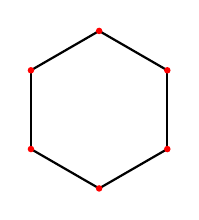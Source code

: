 % polymake for vecchia
% Fri May 23 16:11:19 2025
% unnamed

\begin{tikzpicture}[scale = 1,
                    color = {lightgray}]


  % DEF COORDINATES
  \coordinate (v0_unnamed__1) at (0.0, -1.0, -0);
  \coordinate (v1_unnamed__1) at (-0.866, -0.5, -0);
  \coordinate (v2_unnamed__1) at (-0.866, 0.5, 0);
  \coordinate (v3_unnamed__1) at (0.0, 1.0, 0);
  \coordinate (v4_unnamed__1) at (0.866, 0.5, 0);
  \coordinate (v5_unnamed__1) at (0.866, -0.5, -0);


  % VERTEXCOLOR
  \definecolor{vertexcolor_unnamed__1}{rgb}{ 1 0 0 }

  % DEF VERTEXSTYLES
  \tikzstyle{vertexstyle_unnamed__1_0} = [circle, scale=0.25, fill=vertexcolor_unnamed__1,]
  \tikzstyle{vertexstyle_unnamed__1_1} = [circle, scale=0.25, fill=vertexcolor_unnamed__1,]
  \tikzstyle{vertexstyle_unnamed__1_2} = [circle, scale=0.25, fill=vertexcolor_unnamed__1,]
  \tikzstyle{vertexstyle_unnamed__1_3} = [circle, scale=0.25, fill=vertexcolor_unnamed__1,]
  \tikzstyle{vertexstyle_unnamed__1_4} = [circle, scale=0.25, fill=vertexcolor_unnamed__1,]
  \tikzstyle{vertexstyle_unnamed__1_5} = [circle, scale=0.25, fill=vertexcolor_unnamed__1,]

  % EDGECOLOR
  \definecolor{edgecolor_unnamed__1}{rgb}{ 0 0 0 }
  \tikzstyle{edgestyle_unnamed__1} = [thick,color=edgecolor_unnamed__1]

  % EDGES

  \foreach \i/\k in {1/0,2/1,3/2,4/3,5/0,5/4} {
   \draw[edgestyle_unnamed__1] (v\i_unnamed__1) -- (v\k_unnamed__1);
  }


  % POINTS
  \foreach \i in {3,2,4,1,5,0} {
    \node at (v\i_unnamed__1) [vertexstyle_unnamed__1_\i] {};
  }


\end{tikzpicture}
